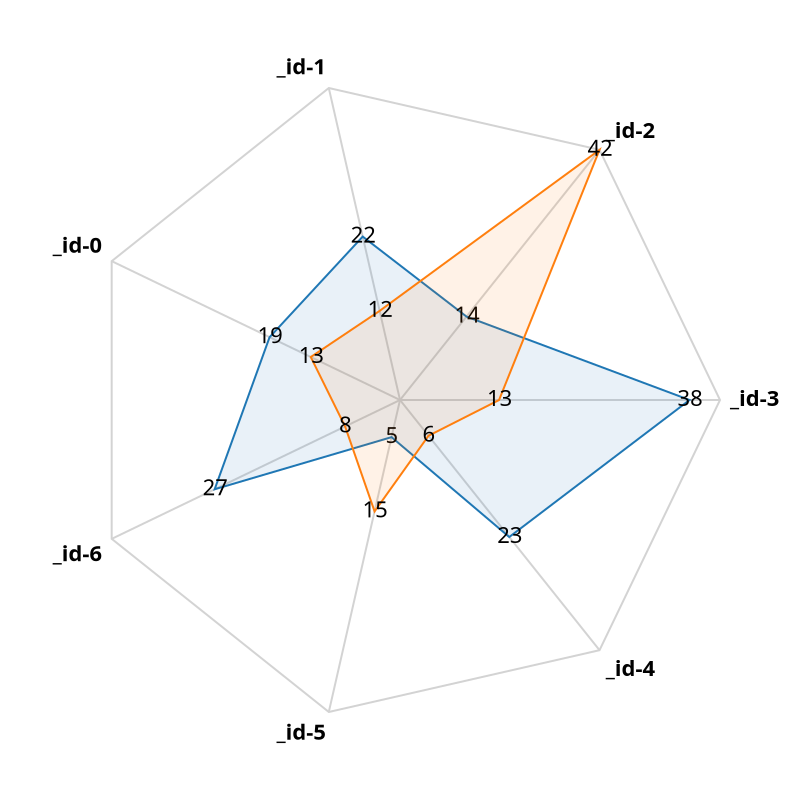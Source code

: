 {
  "$schema": "https://vega.github.io/schema/vega/v5.json",
  "background": "white",
  "width": 400,
  "height": 400,
  "padding": 40,
  "autosize": {"type": "none", "contains": "padding"},

  "signals": [
    {"name": "radius", "update": "width / 2"}
  ],

  "data": [
    {
      "name": "table",
      "values": [
        {"_id": "_id-0", "value": 19, "category": 0},
        {"_id": "_id-1", "value": 22, "category": 0},
        {"_id": "_id-2", "value": 14, "category": 0},
        {"_id": "_id-3", "value": 38, "category": 0},
        {"_id": "_id-4", "value": 23, "category": 0},
        {"_id": "_id-5", "value": 5, "category": 0},
        {"_id": "_id-6", "value": 27, "category": 0},
        {"_id": "_id-0", "value": 13, "category": 1},
        {"_id": "_id-1", "value": 12, "category": 1},
        {"_id": "_id-2", "value": 42, "category": 1},
        {"_id": "_id-3", "value": 13, "category": 1},
        {"_id": "_id-4", "value": 6, "category": 1},
        {"_id": "_id-5", "value": 15, "category": 1},
        {"_id": "_id-6", "value": 8, "category": 1}
      ]
    },
    {
      "name": "_ids",
      "source": "table",
      "transform": [
        {
          "type": "aggregate",
          "groupby": ["_id"]
        }
      ]
    }
  ],

  "scales": [
    {
      "name": "angular",
      "type": "point",
      "range": {"signal": "[-PI, PI]"},
      "padding": 0.5,
      "domain": {"data": "table", "field": "_id"}
    },
    {
      "name": "radial",
      "type": "linear",
      "range": {"signal": "[0, radius]"},
      "zero": true,
      "nice": false,
      "domain": {"data": "table", "field": "value"},
      "domainMin": 0
    },
    {
      "name": "color",
      "type": "ordinal",
      "domain": {"data": "table", "field": "category"},
      "range": {"scheme": "category10"}
    }
  ],

  "encode": {
    "enter": {
      "x": {"signal": "radius"},
      "y": {"signal": "radius"}
    }
  },

  "marks": [
    {
      "type": "group",
      "name": "categories",
      "zindex": 1,
      "from": {
        "facet": {"data": "table", "name": "facet", "groupby": ["category"]}
      },
      "marks": [
        {
          "type": "line",
          "name": "category-line",
          "from": {"data": "facet"},
          "encode": {
            "enter": {
              "interpolate": {"value": "linear-closed"},
              "x": {"signal": "scale('radial', datum.value) * cos(scale('angular', datum._id))"},
              "y": {"signal": "scale('radial', datum.value) * sin(scale('angular', datum._id))"},
              "stroke": {"scale": "color", "field": "category"},
              "strokeWidth": {"value": 1},
              "fill": {"scale": "color", "field": "category"},
              "fillOpacity": {"value": 0.1}
            }
          }
        },
        {
          "type": "text",
          "name": "value-text",
          "from": {"data": "category-line"},
          "encode": {
            "enter": {
              "x": {"signal": "datum.x"},
              "y": {"signal": "datum.y"},
              "text": {"signal": "datum.datum.value"},
              "align": {"value": "center"},
              "baseline": {"value": "middle"},
              "fill": {"value": "black"}
            }
          }
        }
      ]
    },
    {
      "type": "rule",
      "name": "radial-grid",
      "from": {"data": "_ids"},
      "zindex": 0,
      "encode": {
        "enter": {
          "x": {"value": 0},
          "y": {"value": 0},
          "x2": {"signal": "radius * cos(scale('angular', datum._id))"},
          "y2": {"signal": "radius * sin(scale('angular', datum._id))"},
          "stroke": {"value": "lightgray"},
          "strokeWidth": {"value": 1}
        }
      }
    },
    {
      "type": "text",
      "name": "_id-label",
      "from": {"data": "_ids"},
      "zindex": 1,
      "encode": {
        "enter": {
          "x": {"signal": "(radius + 5) * cos(scale('angular', datum._id))"},
          "y": {"signal": "(radius + 5) * sin(scale('angular', datum._id))"},
          "text": {"field": "_id"},
          "align": [
            {
              "test": "abs(scale('angular', datum._id)) > PI / 2",
              "value": "right"
            },
            {
              "value": "left"
            }
          ],
          "baseline": [
            {
              "test": "scale('angular', datum._id) > 0", "value": "top"
            },
            {
              "test": "scale('angular', datum._id) == 0", "value": "middle"
            },
            {
              "value": "bottom"
            }
          ],
          "fill": {"value": "black"},
          "fontWeight": {"value": "bold"}
        }
      }
    },
    {
      "type": "line",
      "name": "outer-line",
      "from": {"data": "radial-grid"},
      "encode": {
        "enter": {
          "interpolate": {"value": "linear-closed"},
          "x": {"field": "x2"},
          "y": {"field": "y2"},
          "stroke": {"value": "lightgray"},
          "strokeWidth": {"value": 1}
        }
      }
    }
  ]
}
